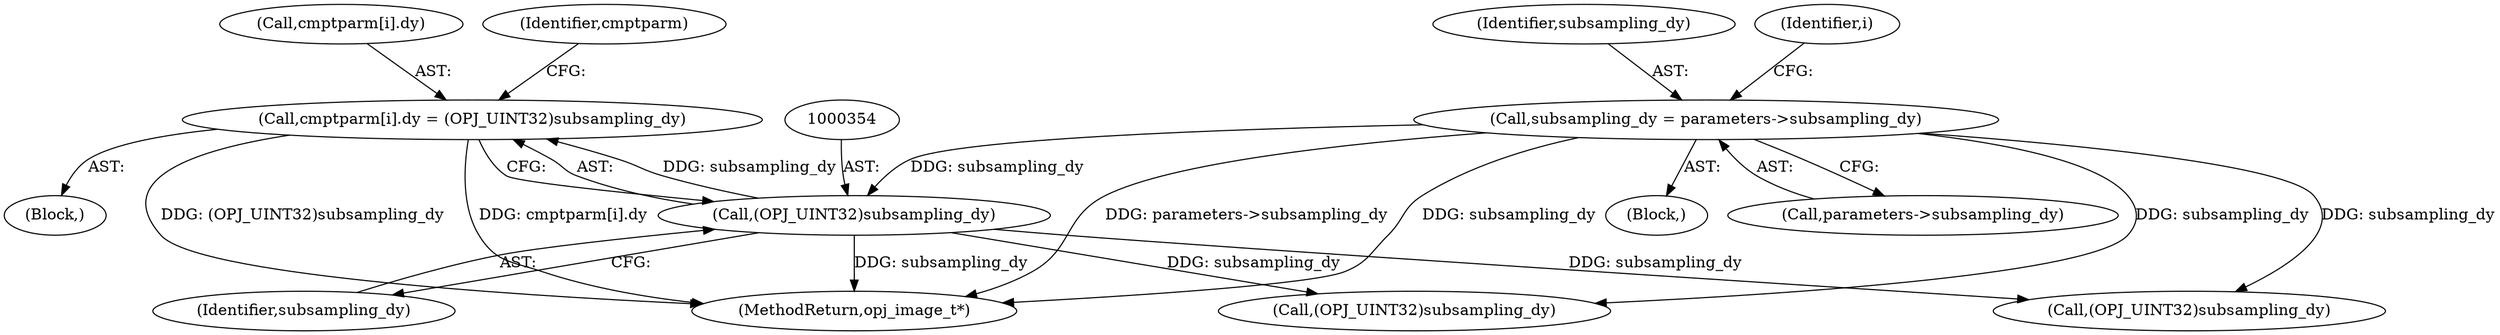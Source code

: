 digraph "0_openjpeg_2cd30c2b06ce332dede81cccad8b334cde997281_1@array" {
"1000347" [label="(Call,cmptparm[i].dy = (OPJ_UINT32)subsampling_dy)"];
"1000353" [label="(Call,(OPJ_UINT32)subsampling_dy)"];
"1000302" [label="(Call,subsampling_dy = parameters->subsampling_dy)"];
"1000353" [label="(Call,(OPJ_UINT32)subsampling_dy)"];
"1000303" [label="(Identifier,subsampling_dy)"];
"1000348" [label="(Call,cmptparm[i].dy)"];
"1000359" [label="(Identifier,cmptparm)"];
"1000113" [label="(Block,)"];
"1000302" [label="(Call,subsampling_dy = parameters->subsampling_dy)"];
"1000355" [label="(Identifier,subsampling_dy)"];
"1000473" [label="(Call,(OPJ_UINT32)subsampling_dy)"];
"1000766" [label="(MethodReturn,opj_image_t*)"];
"1000458" [label="(Call,(OPJ_UINT32)subsampling_dy)"];
"1000347" [label="(Call,cmptparm[i].dy = (OPJ_UINT32)subsampling_dy)"];
"1000304" [label="(Call,parameters->subsampling_dy)"];
"1000316" [label="(Block,)"];
"1000309" [label="(Identifier,i)"];
"1000347" -> "1000316"  [label="AST: "];
"1000347" -> "1000353"  [label="CFG: "];
"1000348" -> "1000347"  [label="AST: "];
"1000353" -> "1000347"  [label="AST: "];
"1000359" -> "1000347"  [label="CFG: "];
"1000347" -> "1000766"  [label="DDG: (OPJ_UINT32)subsampling_dy"];
"1000347" -> "1000766"  [label="DDG: cmptparm[i].dy"];
"1000353" -> "1000347"  [label="DDG: subsampling_dy"];
"1000353" -> "1000355"  [label="CFG: "];
"1000354" -> "1000353"  [label="AST: "];
"1000355" -> "1000353"  [label="AST: "];
"1000353" -> "1000766"  [label="DDG: subsampling_dy"];
"1000302" -> "1000353"  [label="DDG: subsampling_dy"];
"1000353" -> "1000458"  [label="DDG: subsampling_dy"];
"1000353" -> "1000473"  [label="DDG: subsampling_dy"];
"1000302" -> "1000113"  [label="AST: "];
"1000302" -> "1000304"  [label="CFG: "];
"1000303" -> "1000302"  [label="AST: "];
"1000304" -> "1000302"  [label="AST: "];
"1000309" -> "1000302"  [label="CFG: "];
"1000302" -> "1000766"  [label="DDG: parameters->subsampling_dy"];
"1000302" -> "1000766"  [label="DDG: subsampling_dy"];
"1000302" -> "1000458"  [label="DDG: subsampling_dy"];
"1000302" -> "1000473"  [label="DDG: subsampling_dy"];
}
